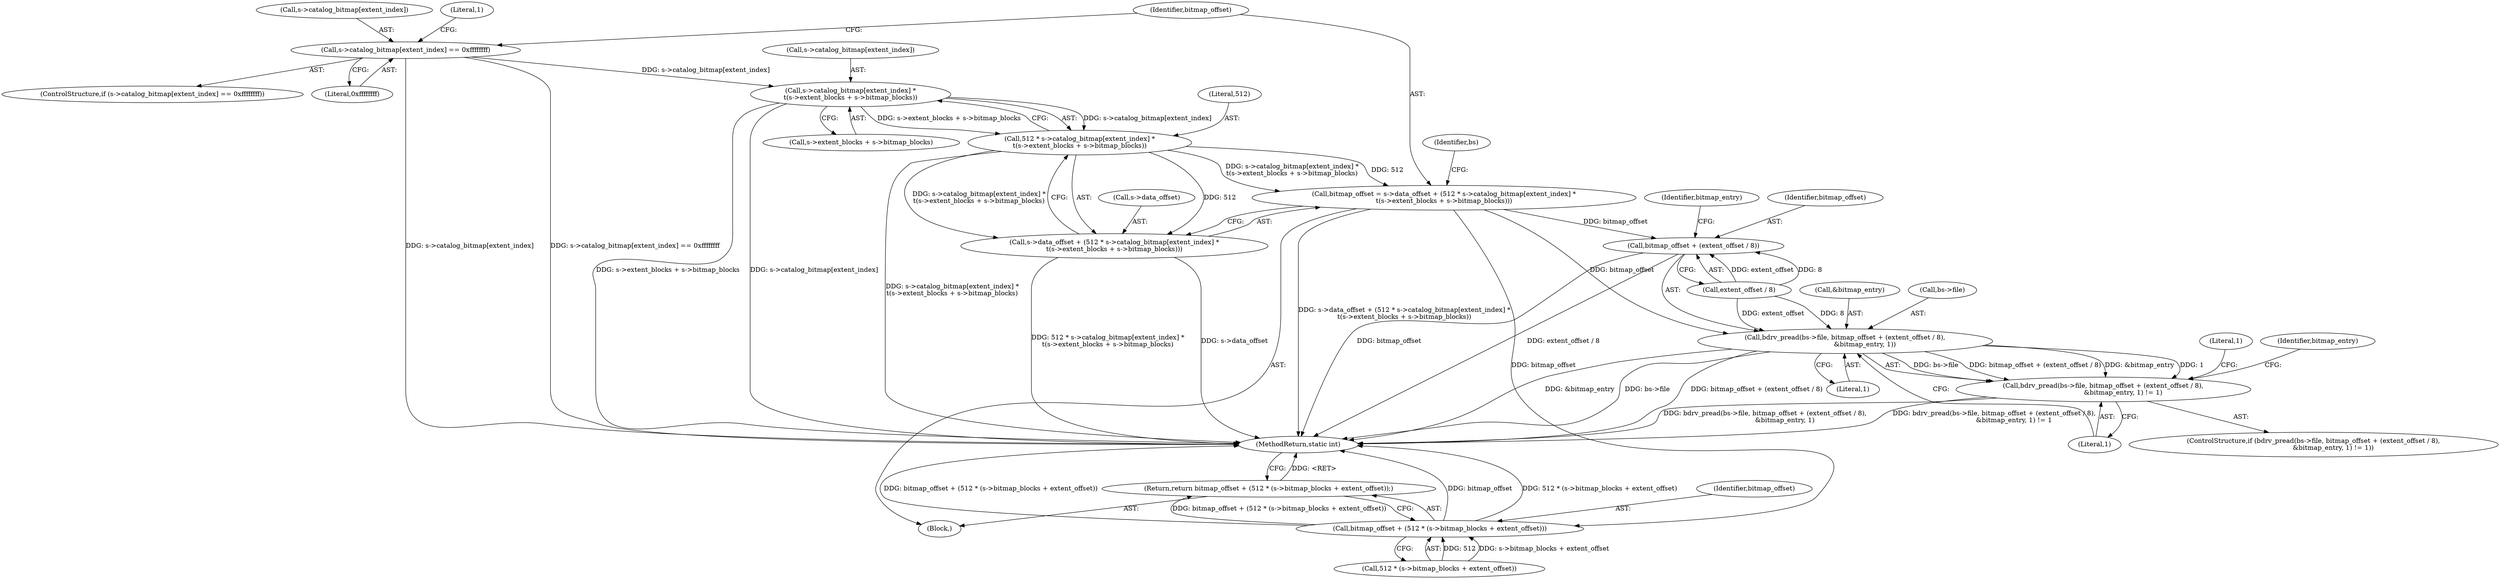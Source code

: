 digraph "0_qemu_e3737b820b45e54b059656dc3f914f895ac7a88b@array" {
"1000394" [label="(Call,s->catalog_bitmap[extent_index] *\n\t(s->extent_blocks + s->bitmap_blocks))"];
"1000375" [label="(Call,s->catalog_bitmap[extent_index] == 0xffffffff)"];
"1000392" [label="(Call,512 * s->catalog_bitmap[extent_index] *\n\t(s->extent_blocks + s->bitmap_blocks))"];
"1000386" [label="(Call,bitmap_offset = s->data_offset + (512 * s->catalog_bitmap[extent_index] *\n\t(s->extent_blocks + s->bitmap_blocks)))"];
"1000409" [label="(Call,bdrv_pread(bs->file, bitmap_offset + (extent_offset / 8),\n                   &bitmap_entry, 1))"];
"1000408" [label="(Call,bdrv_pread(bs->file, bitmap_offset + (extent_offset / 8),\n                   &bitmap_entry, 1) != 1)"];
"1000413" [label="(Call,bitmap_offset + (extent_offset / 8))"];
"1000440" [label="(Call,bitmap_offset + (512 * (s->bitmap_blocks + extent_offset)))"];
"1000439" [label="(Return,return bitmap_offset + (512 * (s->bitmap_blocks + extent_offset));)"];
"1000388" [label="(Call,s->data_offset + (512 * s->catalog_bitmap[extent_index] *\n\t(s->extent_blocks + s->bitmap_blocks)))"];
"1000408" [label="(Call,bdrv_pread(bs->file, bitmap_offset + (extent_offset / 8),\n                   &bitmap_entry, 1) != 1)"];
"1000388" [label="(Call,s->data_offset + (512 * s->catalog_bitmap[extent_index] *\n\t(s->extent_blocks + s->bitmap_blocks)))"];
"1000374" [label="(ControlStructure,if (s->catalog_bitmap[extent_index] == 0xffffffff))"];
"1000386" [label="(Call,bitmap_offset = s->data_offset + (512 * s->catalog_bitmap[extent_index] *\n\t(s->extent_blocks + s->bitmap_blocks)))"];
"1000439" [label="(Return,return bitmap_offset + (512 * (s->bitmap_blocks + extent_offset));)"];
"1000409" [label="(Call,bdrv_pread(bs->file, bitmap_offset + (extent_offset / 8),\n                   &bitmap_entry, 1))"];
"1000411" [label="(Identifier,bs)"];
"1000413" [label="(Call,bitmap_offset + (extent_offset / 8))"];
"1000392" [label="(Call,512 * s->catalog_bitmap[extent_index] *\n\t(s->extent_blocks + s->bitmap_blocks))"];
"1000389" [label="(Call,s->data_offset)"];
"1000394" [label="(Call,s->catalog_bitmap[extent_index] *\n\t(s->extent_blocks + s->bitmap_blocks))"];
"1000393" [label="(Literal,512)"];
"1000110" [label="(Block,)"];
"1000419" [label="(Identifier,bitmap_entry)"];
"1000375" [label="(Call,s->catalog_bitmap[extent_index] == 0xffffffff)"];
"1000418" [label="(Call,&bitmap_entry)"];
"1000376" [label="(Call,s->catalog_bitmap[extent_index])"];
"1000414" [label="(Identifier,bitmap_offset)"];
"1000400" [label="(Call,s->extent_blocks + s->bitmap_blocks)"];
"1000441" [label="(Identifier,bitmap_offset)"];
"1000420" [label="(Literal,1)"];
"1000395" [label="(Call,s->catalog_bitmap[extent_index])"];
"1000425" [label="(Literal,1)"];
"1000440" [label="(Call,bitmap_offset + (512 * (s->bitmap_blocks + extent_offset)))"];
"1000415" [label="(Call,extent_offset / 8)"];
"1000387" [label="(Identifier,bitmap_offset)"];
"1000421" [label="(Literal,1)"];
"1000442" [label="(Call,512 * (s->bitmap_blocks + extent_offset))"];
"1000381" [label="(Literal,0xffffffff)"];
"1000430" [label="(Identifier,bitmap_entry)"];
"1000449" [label="(MethodReturn,static int)"];
"1000407" [label="(ControlStructure,if (bdrv_pread(bs->file, bitmap_offset + (extent_offset / 8),\n                   &bitmap_entry, 1) != 1))"];
"1000410" [label="(Call,bs->file)"];
"1000385" [label="(Literal,1)"];
"1000394" -> "1000392"  [label="AST: "];
"1000394" -> "1000400"  [label="CFG: "];
"1000395" -> "1000394"  [label="AST: "];
"1000400" -> "1000394"  [label="AST: "];
"1000392" -> "1000394"  [label="CFG: "];
"1000394" -> "1000449"  [label="DDG: s->extent_blocks + s->bitmap_blocks"];
"1000394" -> "1000449"  [label="DDG: s->catalog_bitmap[extent_index]"];
"1000394" -> "1000392"  [label="DDG: s->catalog_bitmap[extent_index]"];
"1000394" -> "1000392"  [label="DDG: s->extent_blocks + s->bitmap_blocks"];
"1000375" -> "1000394"  [label="DDG: s->catalog_bitmap[extent_index]"];
"1000375" -> "1000374"  [label="AST: "];
"1000375" -> "1000381"  [label="CFG: "];
"1000376" -> "1000375"  [label="AST: "];
"1000381" -> "1000375"  [label="AST: "];
"1000385" -> "1000375"  [label="CFG: "];
"1000387" -> "1000375"  [label="CFG: "];
"1000375" -> "1000449"  [label="DDG: s->catalog_bitmap[extent_index]"];
"1000375" -> "1000449"  [label="DDG: s->catalog_bitmap[extent_index] == 0xffffffff"];
"1000392" -> "1000388"  [label="AST: "];
"1000393" -> "1000392"  [label="AST: "];
"1000388" -> "1000392"  [label="CFG: "];
"1000392" -> "1000449"  [label="DDG: s->catalog_bitmap[extent_index] *\n\t(s->extent_blocks + s->bitmap_blocks)"];
"1000392" -> "1000386"  [label="DDG: 512"];
"1000392" -> "1000386"  [label="DDG: s->catalog_bitmap[extent_index] *\n\t(s->extent_blocks + s->bitmap_blocks)"];
"1000392" -> "1000388"  [label="DDG: 512"];
"1000392" -> "1000388"  [label="DDG: s->catalog_bitmap[extent_index] *\n\t(s->extent_blocks + s->bitmap_blocks)"];
"1000386" -> "1000110"  [label="AST: "];
"1000386" -> "1000388"  [label="CFG: "];
"1000387" -> "1000386"  [label="AST: "];
"1000388" -> "1000386"  [label="AST: "];
"1000411" -> "1000386"  [label="CFG: "];
"1000386" -> "1000449"  [label="DDG: s->data_offset + (512 * s->catalog_bitmap[extent_index] *\n\t(s->extent_blocks + s->bitmap_blocks))"];
"1000386" -> "1000409"  [label="DDG: bitmap_offset"];
"1000386" -> "1000413"  [label="DDG: bitmap_offset"];
"1000386" -> "1000440"  [label="DDG: bitmap_offset"];
"1000409" -> "1000408"  [label="AST: "];
"1000409" -> "1000420"  [label="CFG: "];
"1000410" -> "1000409"  [label="AST: "];
"1000413" -> "1000409"  [label="AST: "];
"1000418" -> "1000409"  [label="AST: "];
"1000420" -> "1000409"  [label="AST: "];
"1000421" -> "1000409"  [label="CFG: "];
"1000409" -> "1000449"  [label="DDG: bitmap_offset + (extent_offset / 8)"];
"1000409" -> "1000449"  [label="DDG: &bitmap_entry"];
"1000409" -> "1000449"  [label="DDG: bs->file"];
"1000409" -> "1000408"  [label="DDG: bs->file"];
"1000409" -> "1000408"  [label="DDG: bitmap_offset + (extent_offset / 8)"];
"1000409" -> "1000408"  [label="DDG: &bitmap_entry"];
"1000409" -> "1000408"  [label="DDG: 1"];
"1000415" -> "1000409"  [label="DDG: extent_offset"];
"1000415" -> "1000409"  [label="DDG: 8"];
"1000408" -> "1000407"  [label="AST: "];
"1000408" -> "1000421"  [label="CFG: "];
"1000421" -> "1000408"  [label="AST: "];
"1000425" -> "1000408"  [label="CFG: "];
"1000430" -> "1000408"  [label="CFG: "];
"1000408" -> "1000449"  [label="DDG: bdrv_pread(bs->file, bitmap_offset + (extent_offset / 8),\n                   &bitmap_entry, 1)"];
"1000408" -> "1000449"  [label="DDG: bdrv_pread(bs->file, bitmap_offset + (extent_offset / 8),\n                   &bitmap_entry, 1) != 1"];
"1000413" -> "1000415"  [label="CFG: "];
"1000414" -> "1000413"  [label="AST: "];
"1000415" -> "1000413"  [label="AST: "];
"1000419" -> "1000413"  [label="CFG: "];
"1000413" -> "1000449"  [label="DDG: bitmap_offset"];
"1000413" -> "1000449"  [label="DDG: extent_offset / 8"];
"1000415" -> "1000413"  [label="DDG: extent_offset"];
"1000415" -> "1000413"  [label="DDG: 8"];
"1000440" -> "1000439"  [label="AST: "];
"1000440" -> "1000442"  [label="CFG: "];
"1000441" -> "1000440"  [label="AST: "];
"1000442" -> "1000440"  [label="AST: "];
"1000439" -> "1000440"  [label="CFG: "];
"1000440" -> "1000449"  [label="DDG: 512 * (s->bitmap_blocks + extent_offset)"];
"1000440" -> "1000449"  [label="DDG: bitmap_offset + (512 * (s->bitmap_blocks + extent_offset))"];
"1000440" -> "1000449"  [label="DDG: bitmap_offset"];
"1000440" -> "1000439"  [label="DDG: bitmap_offset + (512 * (s->bitmap_blocks + extent_offset))"];
"1000442" -> "1000440"  [label="DDG: 512"];
"1000442" -> "1000440"  [label="DDG: s->bitmap_blocks + extent_offset"];
"1000439" -> "1000110"  [label="AST: "];
"1000449" -> "1000439"  [label="CFG: "];
"1000439" -> "1000449"  [label="DDG: <RET>"];
"1000389" -> "1000388"  [label="AST: "];
"1000388" -> "1000449"  [label="DDG: s->data_offset"];
"1000388" -> "1000449"  [label="DDG: 512 * s->catalog_bitmap[extent_index] *\n\t(s->extent_blocks + s->bitmap_blocks)"];
}
